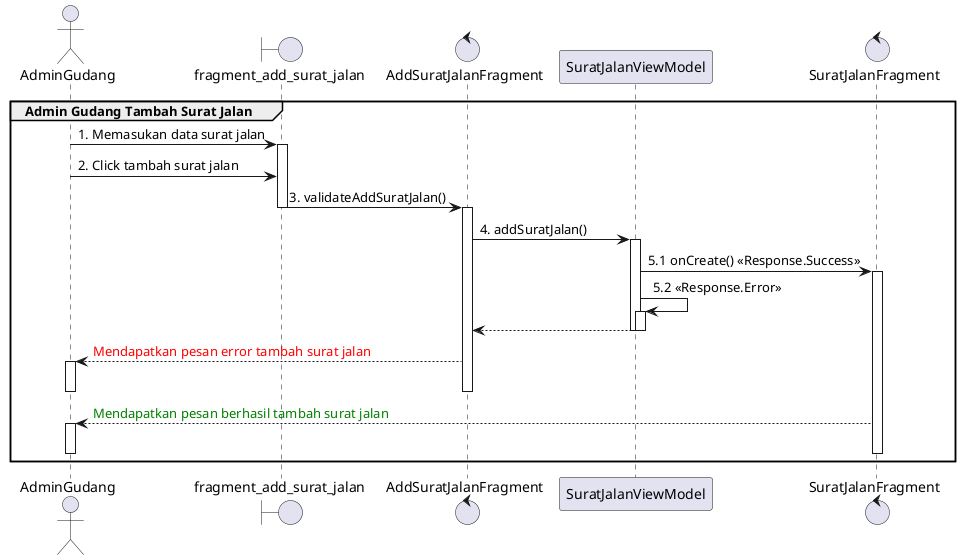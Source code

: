 @startuml
'https://plantuml.com/sequence-diagram

group Admin Gudang Tambah Surat Jalan
    actor       AdminGudang
    boundary    fragment_add_surat_jalan
    control     AddSuratJalanFragment

    AdminGudang -> fragment_add_surat_jalan : 1. Memasukan data surat jalan
    activate fragment_add_surat_jalan
    AdminGudang -> fragment_add_surat_jalan : 2. Click tambah surat jalan

    fragment_add_surat_jalan -> AddSuratJalanFragment : 3. validateAddSuratJalan()
    deactivate fragment_add_surat_jalan

    activate AddSuratJalanFragment
    AddSuratJalanFragment -> SuratJalanViewModel : 4. addSuratJalan()
    activate SuratJalanViewModel

    control SuratJalanFragment
    SuratJalanViewModel -> SuratJalanFragment : 5.1 onCreate() <<Response.Success>>
    activate SuratJalanFragment

    SuratJalanViewModel -> SuratJalanViewModel : 5.2 <<Response.Error>>
    activate SuratJalanViewModel
    AddSuratJalanFragment <-- SuratJalanViewModel
    deactivate SuratJalanViewModel
    deactivate SuratJalanViewModel

    AdminGudang <-- AddSuratJalanFragment : <font color=red>Mendapatkan pesan error tambah surat jalan
    activate AdminGudang
    deactivate AdminGudang
    deactivate AddSuratJalanFragment

    AdminGudang <-- SuratJalanFragment :  <font color=green>Mendapatkan pesan berhasil tambah surat jalan
    activate AdminGudang
    deactivate AdminGudang
    deactivate SuratJalanFragment
end
@enduml